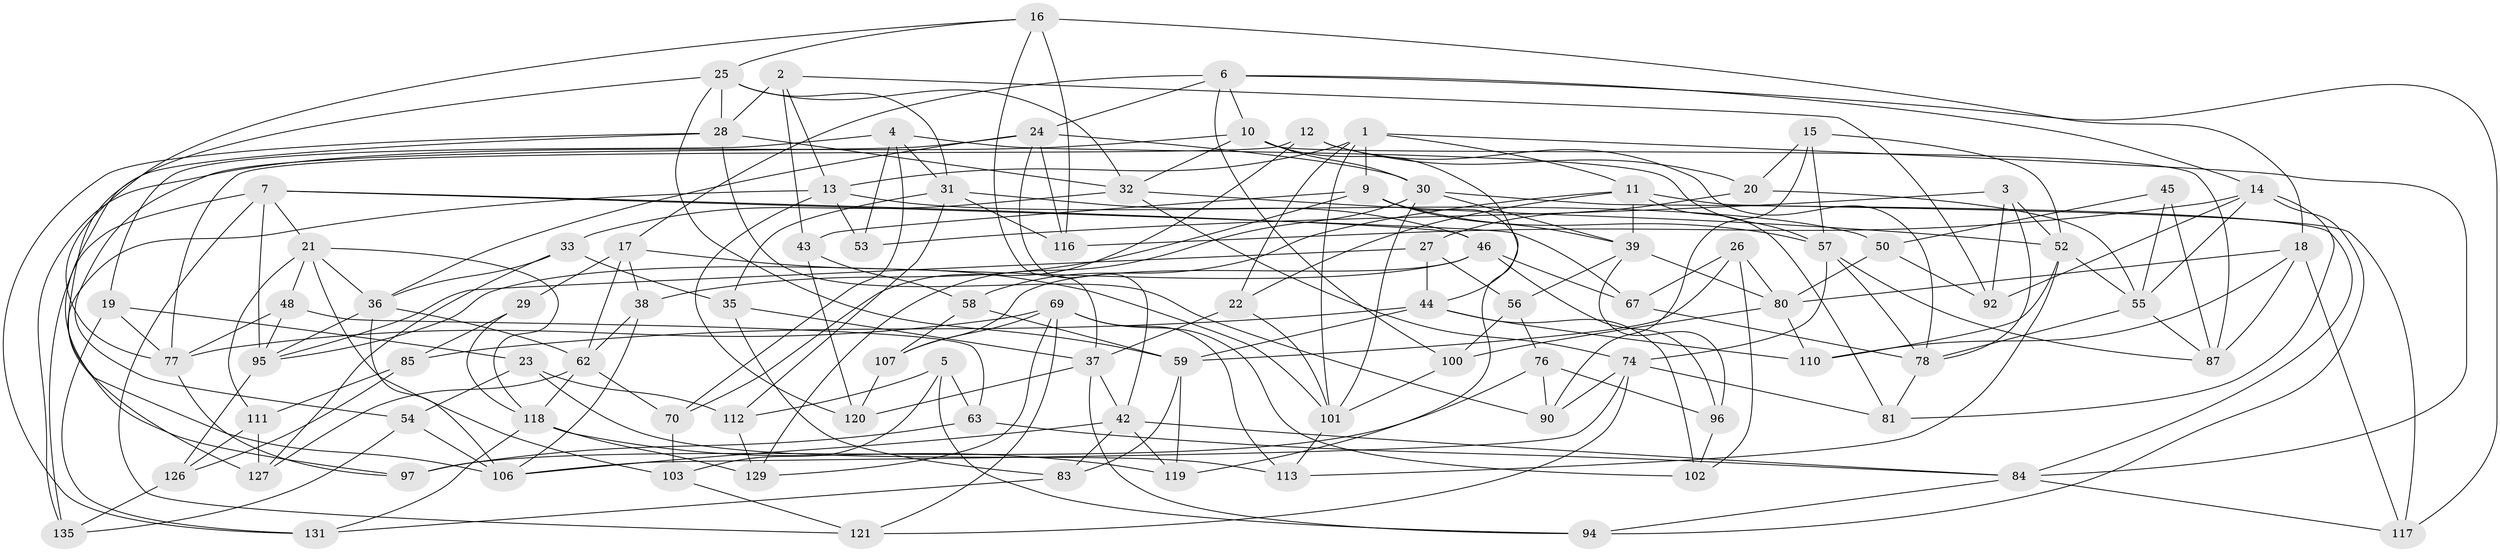 // original degree distribution, {4: 1.0}
// Generated by graph-tools (version 1.1) at 2025/11/02/27/25 16:11:46]
// undirected, 94 vertices, 225 edges
graph export_dot {
graph [start="1"]
  node [color=gray90,style=filled];
  1 [super="+91"];
  2;
  3;
  4 [super="+104"];
  5;
  6 [super="+8"];
  7 [super="+82"];
  9 [super="+68"];
  10 [super="+75"];
  11 [super="+41"];
  12;
  13 [super="+61"];
  14 [super="+99"];
  15;
  16 [super="+49"];
  17 [super="+34"];
  18 [super="+88"];
  19;
  20;
  21 [super="+79"];
  22;
  23;
  24 [super="+73"];
  25 [super="+71"];
  26;
  27;
  28 [super="+123"];
  29;
  30 [super="+40"];
  31 [super="+89"];
  32 [super="+128"];
  33;
  35;
  36 [super="+66"];
  37 [super="+72"];
  38;
  39 [super="+124"];
  42 [super="+47"];
  43;
  44 [super="+132"];
  45;
  46 [super="+51"];
  48;
  50;
  52 [super="+65"];
  53;
  54;
  55 [super="+108"];
  56;
  57 [super="+60"];
  58;
  59 [super="+109"];
  62 [super="+64"];
  63;
  67;
  69 [super="+130"];
  70;
  74 [super="+134"];
  76;
  77 [super="+93"];
  78 [super="+98"];
  80 [super="+86"];
  81;
  83;
  84 [super="+122"];
  85;
  87 [super="+133"];
  90;
  92;
  94;
  95 [super="+115"];
  96;
  97;
  100;
  101 [super="+105"];
  102;
  103;
  106 [super="+114"];
  107;
  110;
  111;
  112;
  113;
  116;
  117;
  118 [super="+125"];
  119;
  120;
  121;
  126;
  127;
  129;
  131;
  135;
  1 -- 9;
  1 -- 11;
  1 -- 13;
  1 -- 22;
  1 -- 101;
  1 -- 84;
  2 -- 43;
  2 -- 92;
  2 -- 28;
  2 -- 13;
  3 -- 92;
  3 -- 53;
  3 -- 78;
  3 -- 52;
  4 -- 19;
  4 -- 53 [weight=2];
  4 -- 70;
  4 -- 31;
  4 -- 57;
  5 -- 112;
  5 -- 103;
  5 -- 94;
  5 -- 63;
  6 -- 100;
  6 -- 24;
  6 -- 10;
  6 -- 117;
  6 -- 14;
  6 -- 17;
  7 -- 135;
  7 -- 46;
  7 -- 121;
  7 -- 67;
  7 -- 21;
  7 -- 95;
  9 -- 43;
  9 -- 39;
  9 -- 119;
  9 -- 38;
  9 -- 57;
  10 -- 30;
  10 -- 135;
  10 -- 87;
  10 -- 44;
  10 -- 32;
  11 -- 117;
  11 -- 81;
  11 -- 58;
  11 -- 22;
  11 -- 39;
  12 -- 77;
  12 -- 20;
  12 -- 70;
  12 -- 78;
  13 -- 127;
  13 -- 50;
  13 -- 120;
  13 -- 53;
  14 -- 92;
  14 -- 94;
  14 -- 81;
  14 -- 116;
  14 -- 55;
  15 -- 20;
  15 -- 90;
  15 -- 57;
  15 -- 52;
  16 -- 116;
  16 -- 18 [weight=2];
  16 -- 77;
  16 -- 25;
  16 -- 37;
  17 -- 29 [weight=2];
  17 -- 62;
  17 -- 38;
  17 -- 101;
  18 -- 110;
  18 -- 117;
  18 -- 87;
  18 -- 80;
  19 -- 77;
  19 -- 23;
  19 -- 131;
  20 -- 27;
  20 -- 55;
  21 -- 111;
  21 -- 48;
  21 -- 103;
  21 -- 36;
  21 -- 118;
  22 -- 37;
  22 -- 101;
  23 -- 113;
  23 -- 54;
  23 -- 112;
  24 -- 54;
  24 -- 116;
  24 -- 36;
  24 -- 30;
  24 -- 42;
  25 -- 31;
  25 -- 59;
  25 -- 32;
  25 -- 106;
  25 -- 28;
  26 -- 67;
  26 -- 102;
  26 -- 59;
  26 -- 80;
  27 -- 95;
  27 -- 44;
  27 -- 56;
  28 -- 90;
  28 -- 131;
  28 -- 32;
  28 -- 97;
  29 -- 85;
  29 -- 118;
  30 -- 84;
  30 -- 129;
  30 -- 101;
  30 -- 39;
  31 -- 112;
  31 -- 35;
  31 -- 116;
  31 -- 46;
  32 -- 33;
  32 -- 52;
  32 -- 74;
  33 -- 127;
  33 -- 35;
  33 -- 36;
  35 -- 37;
  35 -- 83;
  36 -- 95;
  36 -- 106;
  36 -- 62;
  37 -- 94;
  37 -- 120;
  37 -- 42;
  38 -- 106;
  38 -- 62;
  39 -- 96;
  39 -- 80;
  39 -- 56;
  42 -- 119;
  42 -- 106;
  42 -- 83;
  42 -- 84;
  43 -- 58;
  43 -- 120;
  44 -- 85;
  44 -- 59;
  44 -- 110;
  44 -- 102;
  45 -- 55;
  45 -- 50;
  45 -- 87 [weight=2];
  46 -- 107;
  46 -- 95;
  46 -- 96;
  46 -- 67;
  48 -- 63;
  48 -- 95;
  48 -- 77;
  50 -- 92;
  50 -- 80;
  52 -- 110;
  52 -- 113;
  52 -- 55;
  54 -- 135;
  54 -- 106;
  55 -- 78;
  55 -- 87;
  56 -- 100;
  56 -- 76;
  57 -- 78;
  57 -- 74;
  57 -- 87;
  58 -- 59;
  58 -- 107;
  59 -- 83;
  59 -- 119;
  62 -- 127;
  62 -- 118;
  62 -- 70;
  63 -- 84;
  63 -- 97;
  67 -- 78;
  69 -- 77;
  69 -- 129;
  69 -- 113;
  69 -- 121;
  69 -- 107;
  69 -- 102;
  70 -- 103;
  74 -- 90;
  74 -- 81;
  74 -- 121;
  74 -- 106;
  76 -- 97;
  76 -- 96;
  76 -- 90;
  77 -- 97;
  78 -- 81;
  80 -- 110;
  80 -- 100;
  83 -- 131;
  84 -- 94;
  84 -- 117;
  85 -- 126;
  85 -- 111;
  95 -- 126;
  96 -- 102;
  100 -- 101;
  101 -- 113;
  103 -- 121;
  107 -- 120;
  111 -- 126;
  111 -- 127;
  112 -- 129;
  118 -- 129;
  118 -- 119;
  118 -- 131;
  126 -- 135;
}
